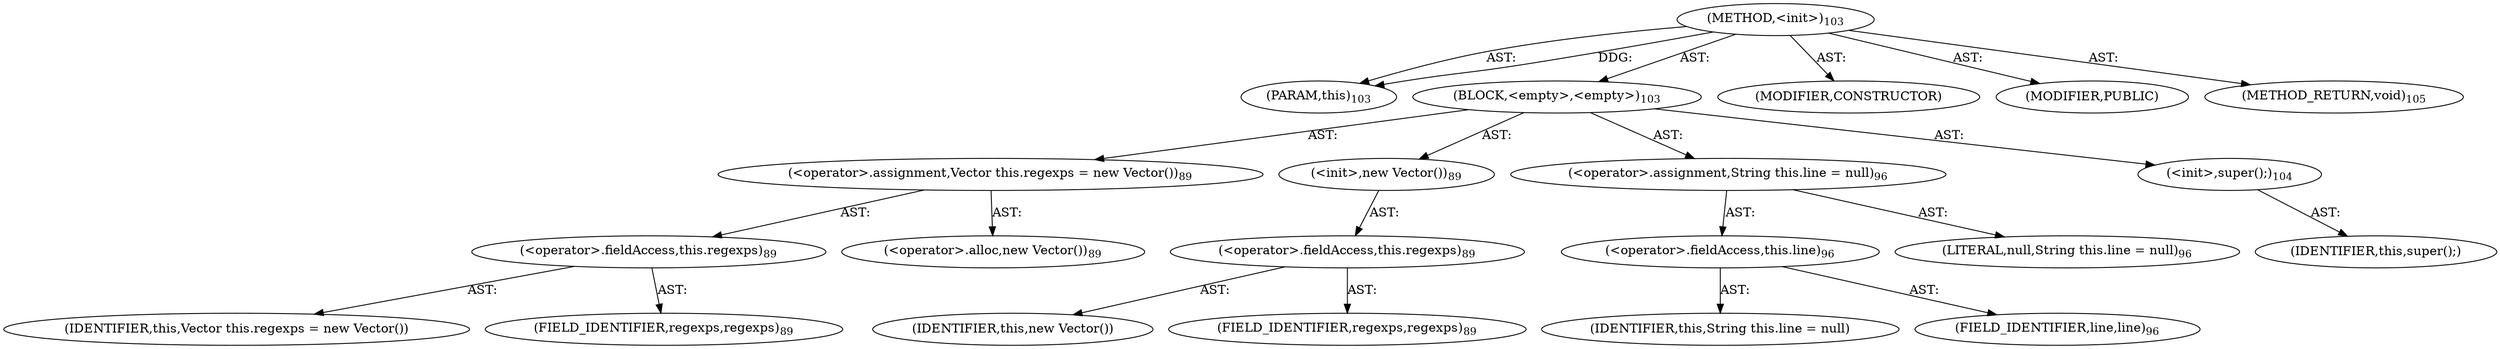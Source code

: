 digraph "&lt;init&gt;" {  
"111669149696" [label = <(METHOD,&lt;init&gt;)<SUB>103</SUB>> ]
"115964116997" [label = <(PARAM,this)<SUB>103</SUB>> ]
"25769803776" [label = <(BLOCK,&lt;empty&gt;,&lt;empty&gt;)<SUB>103</SUB>> ]
"30064771074" [label = <(&lt;operator&gt;.assignment,Vector this.regexps = new Vector())<SUB>89</SUB>> ]
"30064771075" [label = <(&lt;operator&gt;.fieldAccess,this.regexps)<SUB>89</SUB>> ]
"68719476750" [label = <(IDENTIFIER,this,Vector this.regexps = new Vector())> ]
"55834574848" [label = <(FIELD_IDENTIFIER,regexps,regexps)<SUB>89</SUB>> ]
"30064771076" [label = <(&lt;operator&gt;.alloc,new Vector())<SUB>89</SUB>> ]
"30064771077" [label = <(&lt;init&gt;,new Vector())<SUB>89</SUB>> ]
"30064771078" [label = <(&lt;operator&gt;.fieldAccess,this.regexps)<SUB>89</SUB>> ]
"68719476751" [label = <(IDENTIFIER,this,new Vector())> ]
"55834574849" [label = <(FIELD_IDENTIFIER,regexps,regexps)<SUB>89</SUB>> ]
"30064771079" [label = <(&lt;operator&gt;.assignment,String this.line = null)<SUB>96</SUB>> ]
"30064771080" [label = <(&lt;operator&gt;.fieldAccess,this.line)<SUB>96</SUB>> ]
"68719476752" [label = <(IDENTIFIER,this,String this.line = null)> ]
"55834574850" [label = <(FIELD_IDENTIFIER,line,line)<SUB>96</SUB>> ]
"90194313216" [label = <(LITERAL,null,String this.line = null)<SUB>96</SUB>> ]
"30064771072" [label = <(&lt;init&gt;,super();)<SUB>104</SUB>> ]
"68719476747" [label = <(IDENTIFIER,this,super();)> ]
"133143986180" [label = <(MODIFIER,CONSTRUCTOR)> ]
"133143986181" [label = <(MODIFIER,PUBLIC)> ]
"128849018880" [label = <(METHOD_RETURN,void)<SUB>105</SUB>> ]
  "111669149696" -> "115964116997"  [ label = "AST: "] 
  "111669149696" -> "25769803776"  [ label = "AST: "] 
  "111669149696" -> "133143986180"  [ label = "AST: "] 
  "111669149696" -> "133143986181"  [ label = "AST: "] 
  "111669149696" -> "128849018880"  [ label = "AST: "] 
  "25769803776" -> "30064771074"  [ label = "AST: "] 
  "25769803776" -> "30064771077"  [ label = "AST: "] 
  "25769803776" -> "30064771079"  [ label = "AST: "] 
  "25769803776" -> "30064771072"  [ label = "AST: "] 
  "30064771074" -> "30064771075"  [ label = "AST: "] 
  "30064771074" -> "30064771076"  [ label = "AST: "] 
  "30064771075" -> "68719476750"  [ label = "AST: "] 
  "30064771075" -> "55834574848"  [ label = "AST: "] 
  "30064771077" -> "30064771078"  [ label = "AST: "] 
  "30064771078" -> "68719476751"  [ label = "AST: "] 
  "30064771078" -> "55834574849"  [ label = "AST: "] 
  "30064771079" -> "30064771080"  [ label = "AST: "] 
  "30064771079" -> "90194313216"  [ label = "AST: "] 
  "30064771080" -> "68719476752"  [ label = "AST: "] 
  "30064771080" -> "55834574850"  [ label = "AST: "] 
  "30064771072" -> "68719476747"  [ label = "AST: "] 
  "111669149696" -> "115964116997"  [ label = "DDG: "] 
}

